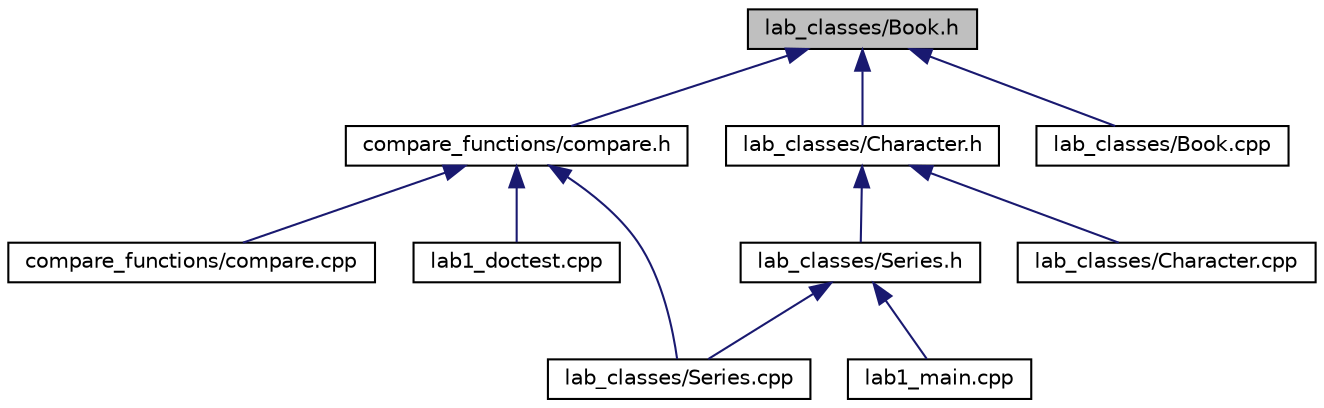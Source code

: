 digraph "lab_classes/Book.h"
{
  edge [fontname="Helvetica",fontsize="10",labelfontname="Helvetica",labelfontsize="10"];
  node [fontname="Helvetica",fontsize="10",shape=record];
  Node4 [label="lab_classes/Book.h",height=0.2,width=0.4,color="black", fillcolor="grey75", style="filled", fontcolor="black"];
  Node4 -> Node5 [dir="back",color="midnightblue",fontsize="10",style="solid",fontname="Helvetica"];
  Node5 [label="compare_functions/compare.h",height=0.2,width=0.4,color="black", fillcolor="white", style="filled",URL="$compare_8h.html"];
  Node5 -> Node6 [dir="back",color="midnightblue",fontsize="10",style="solid",fontname="Helvetica"];
  Node6 [label="compare_functions/compare.cpp",height=0.2,width=0.4,color="black", fillcolor="white", style="filled",URL="$compare_8cpp.html"];
  Node5 -> Node7 [dir="back",color="midnightblue",fontsize="10",style="solid",fontname="Helvetica"];
  Node7 [label="lab1_doctest.cpp",height=0.2,width=0.4,color="black", fillcolor="white", style="filled",URL="$lab1__doctest_8cpp.html"];
  Node5 -> Node8 [dir="back",color="midnightblue",fontsize="10",style="solid",fontname="Helvetica"];
  Node8 [label="lab_classes/Series.cpp",height=0.2,width=0.4,color="black", fillcolor="white", style="filled",URL="$Series_8cpp.html"];
  Node4 -> Node9 [dir="back",color="midnightblue",fontsize="10",style="solid",fontname="Helvetica"];
  Node9 [label="lab_classes/Character.h",height=0.2,width=0.4,color="black", fillcolor="white", style="filled",URL="$Character_8h.html"];
  Node9 -> Node10 [dir="back",color="midnightblue",fontsize="10",style="solid",fontname="Helvetica"];
  Node10 [label="lab_classes/Series.h",height=0.2,width=0.4,color="black", fillcolor="white", style="filled",URL="$Series_8h.html"];
  Node10 -> Node11 [dir="back",color="midnightblue",fontsize="10",style="solid",fontname="Helvetica"];
  Node11 [label="lab1_main.cpp",height=0.2,width=0.4,color="black", fillcolor="white", style="filled",URL="$lab1__main_8cpp.html"];
  Node10 -> Node8 [dir="back",color="midnightblue",fontsize="10",style="solid",fontname="Helvetica"];
  Node9 -> Node12 [dir="back",color="midnightblue",fontsize="10",style="solid",fontname="Helvetica"];
  Node12 [label="lab_classes/Character.cpp",height=0.2,width=0.4,color="black", fillcolor="white", style="filled",URL="$Character_8cpp.html"];
  Node4 -> Node13 [dir="back",color="midnightblue",fontsize="10",style="solid",fontname="Helvetica"];
  Node13 [label="lab_classes/Book.cpp",height=0.2,width=0.4,color="black", fillcolor="white", style="filled",URL="$Book_8cpp.html"];
}
